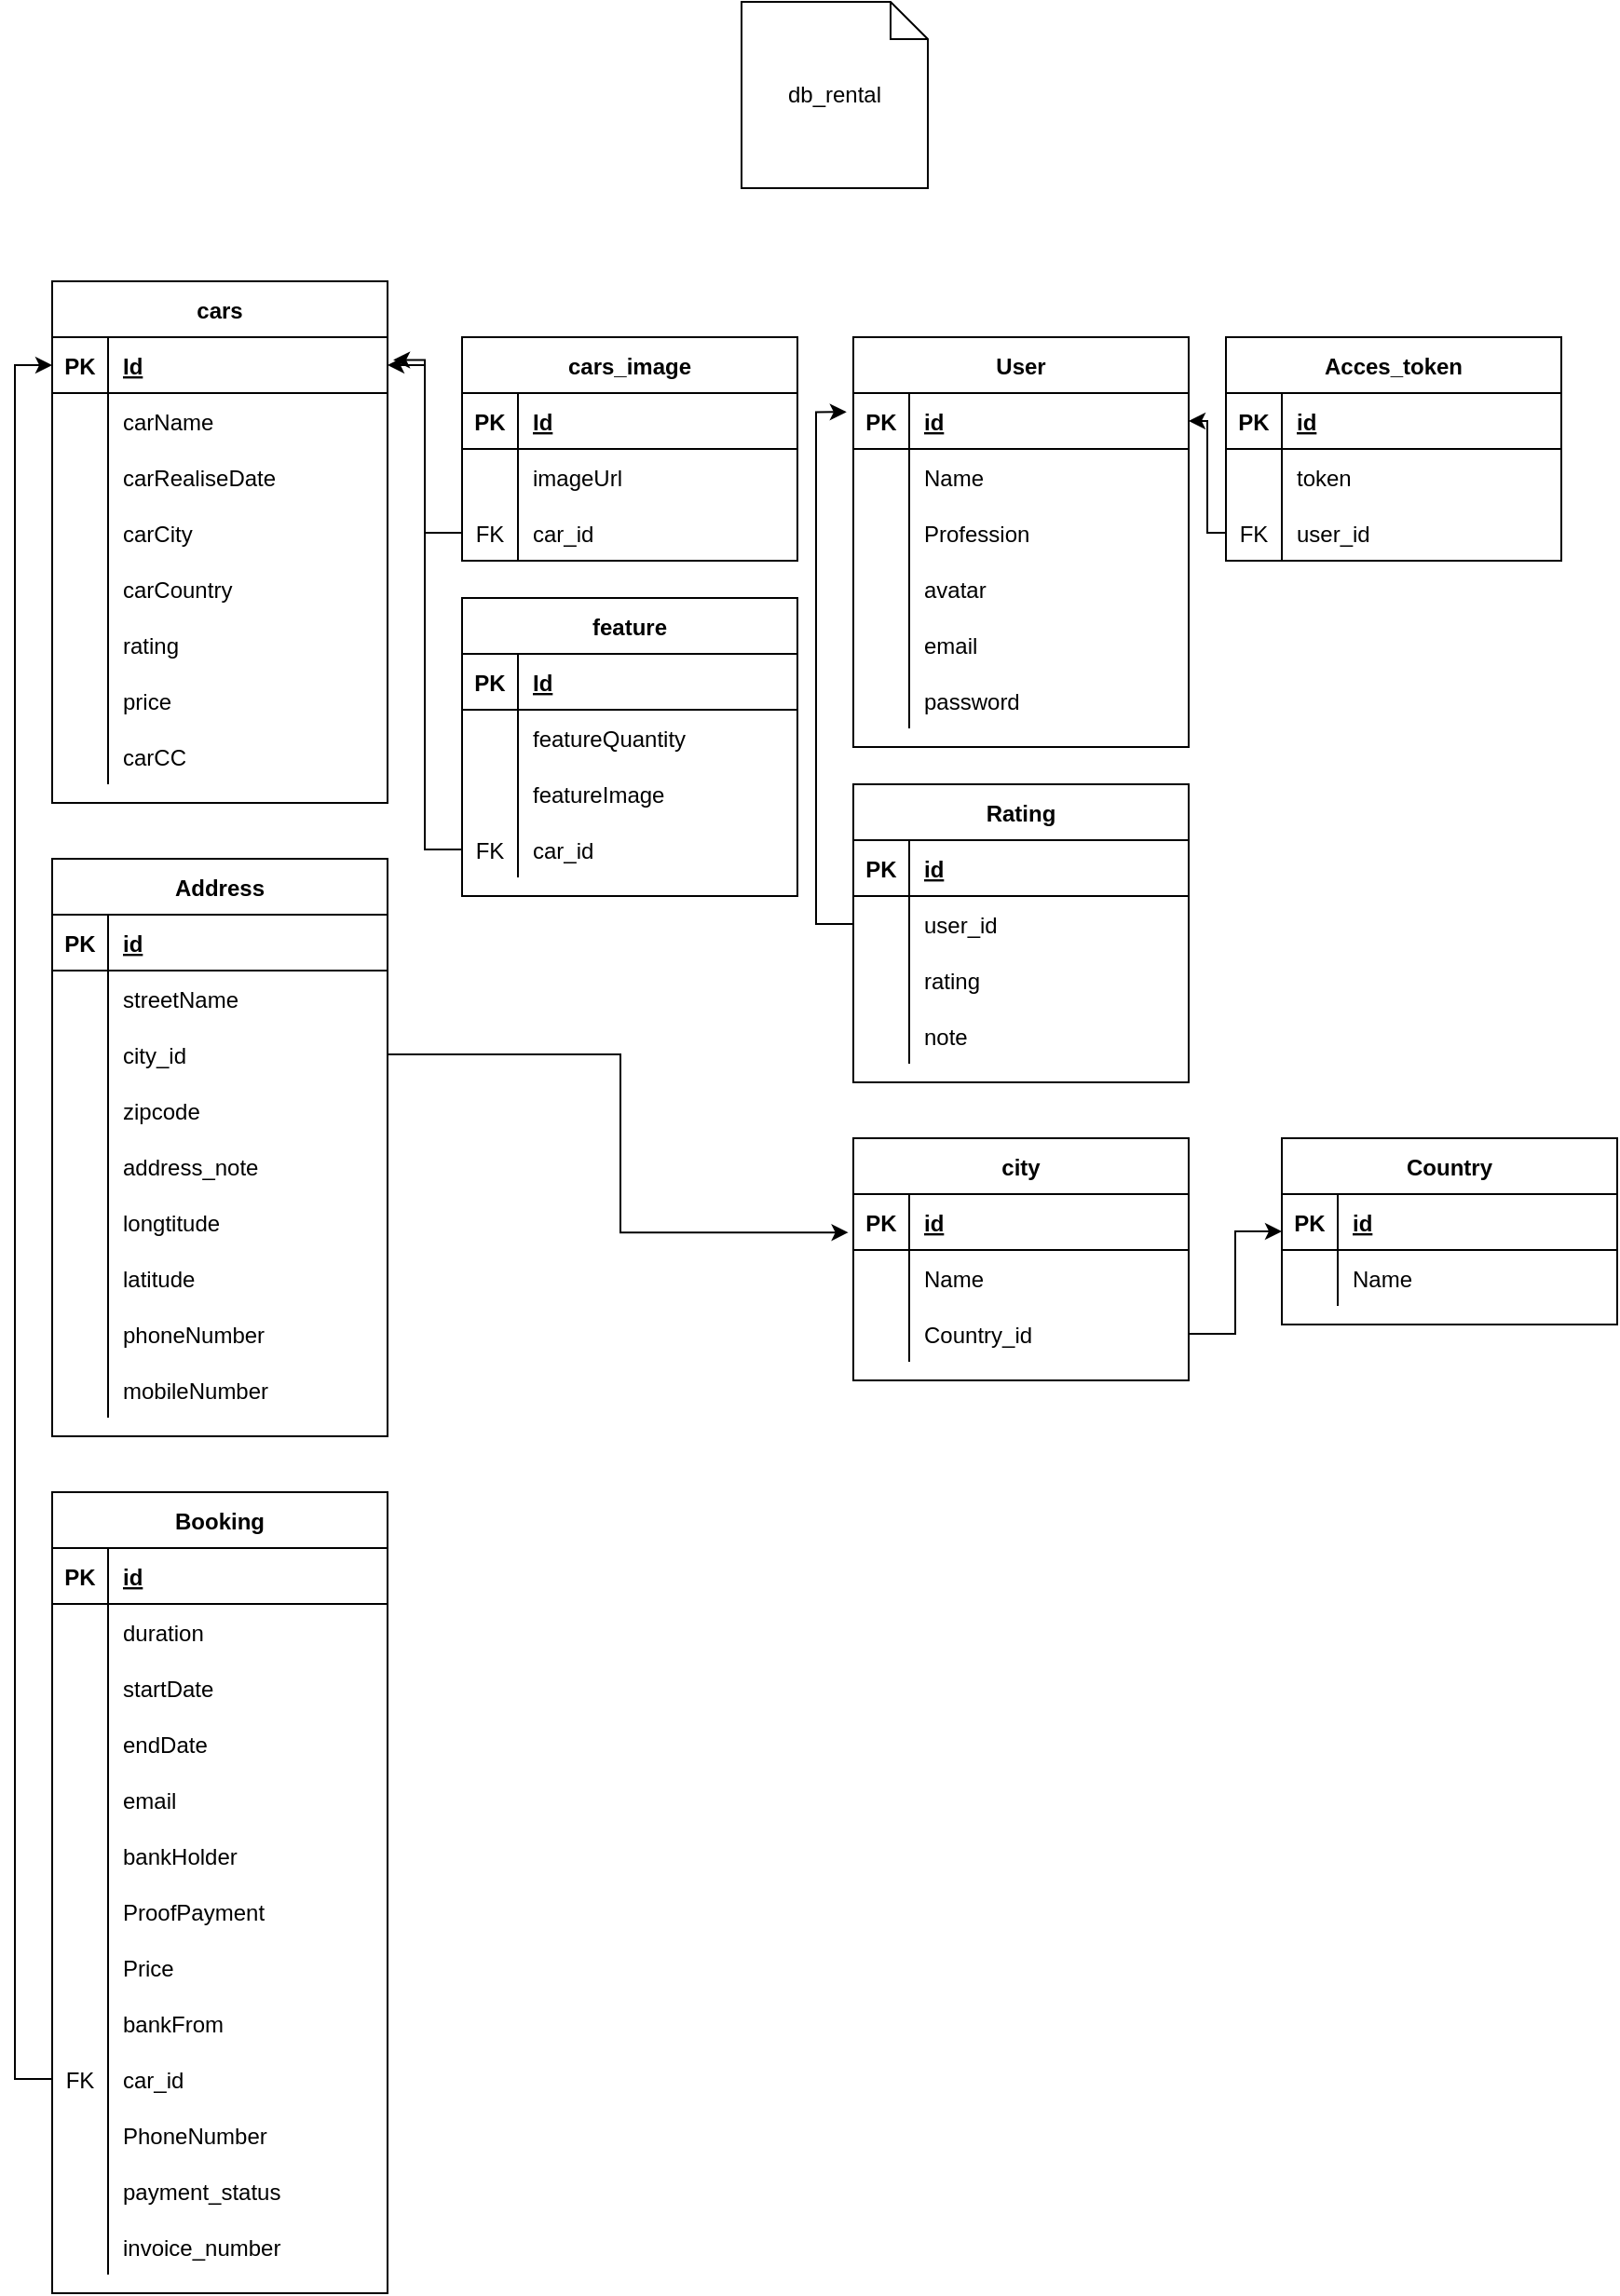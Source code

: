 <mxfile version="14.9.6" type="github">
  <diagram id="iayMU7FoWHLPvMJzWe92" name="Page-1">
    <mxGraphModel dx="1541" dy="801" grid="1" gridSize="10" guides="1" tooltips="1" connect="1" arrows="1" fold="1" page="1" pageScale="1" pageWidth="1169" pageHeight="1654" math="0" shadow="0">
      <root>
        <mxCell id="0" />
        <mxCell id="1" parent="0" />
        <mxCell id="2fKnvLtfaHm4nC90iLoj-5" value="cars" style="shape=table;startSize=30;container=1;collapsible=1;childLayout=tableLayout;fixedRows=1;rowLines=0;fontStyle=1;align=center;resizeLast=1;" vertex="1" parent="1">
          <mxGeometry x="120" y="150" width="180" height="280" as="geometry" />
        </mxCell>
        <mxCell id="2fKnvLtfaHm4nC90iLoj-6" value="" style="shape=partialRectangle;collapsible=0;dropTarget=0;pointerEvents=0;fillColor=none;top=0;left=0;bottom=1;right=0;points=[[0,0.5],[1,0.5]];portConstraint=eastwest;" vertex="1" parent="2fKnvLtfaHm4nC90iLoj-5">
          <mxGeometry y="30" width="180" height="30" as="geometry" />
        </mxCell>
        <mxCell id="2fKnvLtfaHm4nC90iLoj-7" value="PK" style="shape=partialRectangle;connectable=0;fillColor=none;top=0;left=0;bottom=0;right=0;fontStyle=1;overflow=hidden;" vertex="1" parent="2fKnvLtfaHm4nC90iLoj-6">
          <mxGeometry width="30" height="30" as="geometry" />
        </mxCell>
        <mxCell id="2fKnvLtfaHm4nC90iLoj-8" value="Id" style="shape=partialRectangle;connectable=0;fillColor=none;top=0;left=0;bottom=0;right=0;align=left;spacingLeft=6;fontStyle=5;overflow=hidden;" vertex="1" parent="2fKnvLtfaHm4nC90iLoj-6">
          <mxGeometry x="30" width="150" height="30" as="geometry" />
        </mxCell>
        <mxCell id="2fKnvLtfaHm4nC90iLoj-9" value="" style="shape=partialRectangle;collapsible=0;dropTarget=0;pointerEvents=0;fillColor=none;top=0;left=0;bottom=0;right=0;points=[[0,0.5],[1,0.5]];portConstraint=eastwest;" vertex="1" parent="2fKnvLtfaHm4nC90iLoj-5">
          <mxGeometry y="60" width="180" height="30" as="geometry" />
        </mxCell>
        <mxCell id="2fKnvLtfaHm4nC90iLoj-10" value="" style="shape=partialRectangle;connectable=0;fillColor=none;top=0;left=0;bottom=0;right=0;editable=1;overflow=hidden;" vertex="1" parent="2fKnvLtfaHm4nC90iLoj-9">
          <mxGeometry width="30" height="30" as="geometry" />
        </mxCell>
        <mxCell id="2fKnvLtfaHm4nC90iLoj-11" value="carName" style="shape=partialRectangle;connectable=0;fillColor=none;top=0;left=0;bottom=0;right=0;align=left;spacingLeft=6;overflow=hidden;" vertex="1" parent="2fKnvLtfaHm4nC90iLoj-9">
          <mxGeometry x="30" width="150" height="30" as="geometry" />
        </mxCell>
        <mxCell id="2fKnvLtfaHm4nC90iLoj-12" value="" style="shape=partialRectangle;collapsible=0;dropTarget=0;pointerEvents=0;fillColor=none;top=0;left=0;bottom=0;right=0;points=[[0,0.5],[1,0.5]];portConstraint=eastwest;" vertex="1" parent="2fKnvLtfaHm4nC90iLoj-5">
          <mxGeometry y="90" width="180" height="30" as="geometry" />
        </mxCell>
        <mxCell id="2fKnvLtfaHm4nC90iLoj-13" value="" style="shape=partialRectangle;connectable=0;fillColor=none;top=0;left=0;bottom=0;right=0;editable=1;overflow=hidden;" vertex="1" parent="2fKnvLtfaHm4nC90iLoj-12">
          <mxGeometry width="30" height="30" as="geometry" />
        </mxCell>
        <mxCell id="2fKnvLtfaHm4nC90iLoj-14" value="carRealiseDate" style="shape=partialRectangle;connectable=0;fillColor=none;top=0;left=0;bottom=0;right=0;align=left;spacingLeft=6;overflow=hidden;" vertex="1" parent="2fKnvLtfaHm4nC90iLoj-12">
          <mxGeometry x="30" width="150" height="30" as="geometry" />
        </mxCell>
        <mxCell id="2fKnvLtfaHm4nC90iLoj-15" value="" style="shape=partialRectangle;collapsible=0;dropTarget=0;pointerEvents=0;fillColor=none;top=0;left=0;bottom=0;right=0;points=[[0,0.5],[1,0.5]];portConstraint=eastwest;" vertex="1" parent="2fKnvLtfaHm4nC90iLoj-5">
          <mxGeometry y="120" width="180" height="30" as="geometry" />
        </mxCell>
        <mxCell id="2fKnvLtfaHm4nC90iLoj-16" value="" style="shape=partialRectangle;connectable=0;fillColor=none;top=0;left=0;bottom=0;right=0;editable=1;overflow=hidden;" vertex="1" parent="2fKnvLtfaHm4nC90iLoj-15">
          <mxGeometry width="30" height="30" as="geometry" />
        </mxCell>
        <mxCell id="2fKnvLtfaHm4nC90iLoj-17" value="carCity" style="shape=partialRectangle;connectable=0;fillColor=none;top=0;left=0;bottom=0;right=0;align=left;spacingLeft=6;overflow=hidden;" vertex="1" parent="2fKnvLtfaHm4nC90iLoj-15">
          <mxGeometry x="30" width="150" height="30" as="geometry" />
        </mxCell>
        <mxCell id="2fKnvLtfaHm4nC90iLoj-23" value="" style="shape=partialRectangle;collapsible=0;dropTarget=0;pointerEvents=0;fillColor=none;top=0;left=0;bottom=0;right=0;points=[[0,0.5],[1,0.5]];portConstraint=eastwest;" vertex="1" parent="2fKnvLtfaHm4nC90iLoj-5">
          <mxGeometry y="150" width="180" height="30" as="geometry" />
        </mxCell>
        <mxCell id="2fKnvLtfaHm4nC90iLoj-24" value="" style="shape=partialRectangle;connectable=0;fillColor=none;top=0;left=0;bottom=0;right=0;editable=1;overflow=hidden;" vertex="1" parent="2fKnvLtfaHm4nC90iLoj-23">
          <mxGeometry width="30" height="30" as="geometry" />
        </mxCell>
        <mxCell id="2fKnvLtfaHm4nC90iLoj-25" value="carCountry" style="shape=partialRectangle;connectable=0;fillColor=none;top=0;left=0;bottom=0;right=0;align=left;spacingLeft=6;overflow=hidden;" vertex="1" parent="2fKnvLtfaHm4nC90iLoj-23">
          <mxGeometry x="30" width="150" height="30" as="geometry" />
        </mxCell>
        <mxCell id="2fKnvLtfaHm4nC90iLoj-26" value="" style="shape=partialRectangle;collapsible=0;dropTarget=0;pointerEvents=0;fillColor=none;top=0;left=0;bottom=0;right=0;points=[[0,0.5],[1,0.5]];portConstraint=eastwest;" vertex="1" parent="2fKnvLtfaHm4nC90iLoj-5">
          <mxGeometry y="180" width="180" height="30" as="geometry" />
        </mxCell>
        <mxCell id="2fKnvLtfaHm4nC90iLoj-27" value="" style="shape=partialRectangle;connectable=0;fillColor=none;top=0;left=0;bottom=0;right=0;editable=1;overflow=hidden;" vertex="1" parent="2fKnvLtfaHm4nC90iLoj-26">
          <mxGeometry width="30" height="30" as="geometry" />
        </mxCell>
        <mxCell id="2fKnvLtfaHm4nC90iLoj-28" value="rating" style="shape=partialRectangle;connectable=0;fillColor=none;top=0;left=0;bottom=0;right=0;align=left;spacingLeft=6;overflow=hidden;" vertex="1" parent="2fKnvLtfaHm4nC90iLoj-26">
          <mxGeometry x="30" width="150" height="30" as="geometry" />
        </mxCell>
        <mxCell id="2fKnvLtfaHm4nC90iLoj-29" value="" style="shape=partialRectangle;collapsible=0;dropTarget=0;pointerEvents=0;fillColor=none;top=0;left=0;bottom=0;right=0;points=[[0,0.5],[1,0.5]];portConstraint=eastwest;" vertex="1" parent="2fKnvLtfaHm4nC90iLoj-5">
          <mxGeometry y="210" width="180" height="30" as="geometry" />
        </mxCell>
        <mxCell id="2fKnvLtfaHm4nC90iLoj-30" value="" style="shape=partialRectangle;connectable=0;fillColor=none;top=0;left=0;bottom=0;right=0;editable=1;overflow=hidden;" vertex="1" parent="2fKnvLtfaHm4nC90iLoj-29">
          <mxGeometry width="30" height="30" as="geometry" />
        </mxCell>
        <mxCell id="2fKnvLtfaHm4nC90iLoj-31" value="price" style="shape=partialRectangle;connectable=0;fillColor=none;top=0;left=0;bottom=0;right=0;align=left;spacingLeft=6;overflow=hidden;" vertex="1" parent="2fKnvLtfaHm4nC90iLoj-29">
          <mxGeometry x="30" width="150" height="30" as="geometry" />
        </mxCell>
        <mxCell id="2fKnvLtfaHm4nC90iLoj-290" value="" style="shape=partialRectangle;collapsible=0;dropTarget=0;pointerEvents=0;fillColor=none;top=0;left=0;bottom=0;right=0;points=[[0,0.5],[1,0.5]];portConstraint=eastwest;" vertex="1" parent="2fKnvLtfaHm4nC90iLoj-5">
          <mxGeometry y="240" width="180" height="30" as="geometry" />
        </mxCell>
        <mxCell id="2fKnvLtfaHm4nC90iLoj-291" value="" style="shape=partialRectangle;connectable=0;fillColor=none;top=0;left=0;bottom=0;right=0;editable=1;overflow=hidden;" vertex="1" parent="2fKnvLtfaHm4nC90iLoj-290">
          <mxGeometry width="30" height="30" as="geometry" />
        </mxCell>
        <mxCell id="2fKnvLtfaHm4nC90iLoj-292" value="carCC" style="shape=partialRectangle;connectable=0;fillColor=none;top=0;left=0;bottom=0;right=0;align=left;spacingLeft=6;overflow=hidden;" vertex="1" parent="2fKnvLtfaHm4nC90iLoj-290">
          <mxGeometry x="30" width="150" height="30" as="geometry" />
        </mxCell>
        <mxCell id="2fKnvLtfaHm4nC90iLoj-19" value="db_rental" style="shape=note;size=20;whiteSpace=wrap;html=1;" vertex="1" parent="1">
          <mxGeometry x="490" width="100" height="100" as="geometry" />
        </mxCell>
        <mxCell id="2fKnvLtfaHm4nC90iLoj-54" value="feature" style="shape=table;startSize=30;container=1;collapsible=1;childLayout=tableLayout;fixedRows=1;rowLines=0;fontStyle=1;align=center;resizeLast=1;" vertex="1" parent="1">
          <mxGeometry x="340" y="320" width="180" height="160" as="geometry" />
        </mxCell>
        <mxCell id="2fKnvLtfaHm4nC90iLoj-55" value="" style="shape=partialRectangle;collapsible=0;dropTarget=0;pointerEvents=0;fillColor=none;top=0;left=0;bottom=1;right=0;points=[[0,0.5],[1,0.5]];portConstraint=eastwest;" vertex="1" parent="2fKnvLtfaHm4nC90iLoj-54">
          <mxGeometry y="30" width="180" height="30" as="geometry" />
        </mxCell>
        <mxCell id="2fKnvLtfaHm4nC90iLoj-56" value="PK" style="shape=partialRectangle;connectable=0;fillColor=none;top=0;left=0;bottom=0;right=0;fontStyle=1;overflow=hidden;" vertex="1" parent="2fKnvLtfaHm4nC90iLoj-55">
          <mxGeometry width="30" height="30" as="geometry" />
        </mxCell>
        <mxCell id="2fKnvLtfaHm4nC90iLoj-57" value="Id" style="shape=partialRectangle;connectable=0;fillColor=none;top=0;left=0;bottom=0;right=0;align=left;spacingLeft=6;fontStyle=5;overflow=hidden;" vertex="1" parent="2fKnvLtfaHm4nC90iLoj-55">
          <mxGeometry x="30" width="150" height="30" as="geometry" />
        </mxCell>
        <mxCell id="2fKnvLtfaHm4nC90iLoj-58" value="" style="shape=partialRectangle;collapsible=0;dropTarget=0;pointerEvents=0;fillColor=none;top=0;left=0;bottom=0;right=0;points=[[0,0.5],[1,0.5]];portConstraint=eastwest;" vertex="1" parent="2fKnvLtfaHm4nC90iLoj-54">
          <mxGeometry y="60" width="180" height="30" as="geometry" />
        </mxCell>
        <mxCell id="2fKnvLtfaHm4nC90iLoj-59" value="" style="shape=partialRectangle;connectable=0;fillColor=none;top=0;left=0;bottom=0;right=0;editable=1;overflow=hidden;" vertex="1" parent="2fKnvLtfaHm4nC90iLoj-58">
          <mxGeometry width="30" height="30" as="geometry" />
        </mxCell>
        <mxCell id="2fKnvLtfaHm4nC90iLoj-60" value="featureQuantity" style="shape=partialRectangle;connectable=0;fillColor=none;top=0;left=0;bottom=0;right=0;align=left;spacingLeft=6;overflow=hidden;" vertex="1" parent="2fKnvLtfaHm4nC90iLoj-58">
          <mxGeometry x="30" width="150" height="30" as="geometry" />
        </mxCell>
        <mxCell id="2fKnvLtfaHm4nC90iLoj-61" value="" style="shape=partialRectangle;collapsible=0;dropTarget=0;pointerEvents=0;fillColor=none;top=0;left=0;bottom=0;right=0;points=[[0,0.5],[1,0.5]];portConstraint=eastwest;" vertex="1" parent="2fKnvLtfaHm4nC90iLoj-54">
          <mxGeometry y="90" width="180" height="30" as="geometry" />
        </mxCell>
        <mxCell id="2fKnvLtfaHm4nC90iLoj-62" value="" style="shape=partialRectangle;connectable=0;fillColor=none;top=0;left=0;bottom=0;right=0;editable=1;overflow=hidden;" vertex="1" parent="2fKnvLtfaHm4nC90iLoj-61">
          <mxGeometry width="30" height="30" as="geometry" />
        </mxCell>
        <mxCell id="2fKnvLtfaHm4nC90iLoj-63" value="featureImage" style="shape=partialRectangle;connectable=0;fillColor=none;top=0;left=0;bottom=0;right=0;align=left;spacingLeft=6;overflow=hidden;" vertex="1" parent="2fKnvLtfaHm4nC90iLoj-61">
          <mxGeometry x="30" width="150" height="30" as="geometry" />
        </mxCell>
        <mxCell id="2fKnvLtfaHm4nC90iLoj-64" value="" style="shape=partialRectangle;collapsible=0;dropTarget=0;pointerEvents=0;fillColor=none;top=0;left=0;bottom=0;right=0;points=[[0,0.5],[1,0.5]];portConstraint=eastwest;" vertex="1" parent="2fKnvLtfaHm4nC90iLoj-54">
          <mxGeometry y="120" width="180" height="30" as="geometry" />
        </mxCell>
        <mxCell id="2fKnvLtfaHm4nC90iLoj-65" value="FK" style="shape=partialRectangle;connectable=0;fillColor=none;top=0;left=0;bottom=0;right=0;editable=1;overflow=hidden;" vertex="1" parent="2fKnvLtfaHm4nC90iLoj-64">
          <mxGeometry width="30" height="30" as="geometry" />
        </mxCell>
        <mxCell id="2fKnvLtfaHm4nC90iLoj-66" value="car_id" style="shape=partialRectangle;connectable=0;fillColor=none;top=0;left=0;bottom=0;right=0;align=left;spacingLeft=6;overflow=hidden;" vertex="1" parent="2fKnvLtfaHm4nC90iLoj-64">
          <mxGeometry x="30" width="150" height="30" as="geometry" />
        </mxCell>
        <mxCell id="2fKnvLtfaHm4nC90iLoj-112" value="cars_image" style="shape=table;startSize=30;container=1;collapsible=1;childLayout=tableLayout;fixedRows=1;rowLines=0;fontStyle=1;align=center;resizeLast=1;" vertex="1" parent="1">
          <mxGeometry x="340" y="180" width="180" height="120" as="geometry" />
        </mxCell>
        <mxCell id="2fKnvLtfaHm4nC90iLoj-113" value="" style="shape=partialRectangle;collapsible=0;dropTarget=0;pointerEvents=0;fillColor=none;top=0;left=0;bottom=1;right=0;points=[[0,0.5],[1,0.5]];portConstraint=eastwest;" vertex="1" parent="2fKnvLtfaHm4nC90iLoj-112">
          <mxGeometry y="30" width="180" height="30" as="geometry" />
        </mxCell>
        <mxCell id="2fKnvLtfaHm4nC90iLoj-114" value="PK" style="shape=partialRectangle;connectable=0;fillColor=none;top=0;left=0;bottom=0;right=0;fontStyle=1;overflow=hidden;" vertex="1" parent="2fKnvLtfaHm4nC90iLoj-113">
          <mxGeometry width="30" height="30" as="geometry" />
        </mxCell>
        <mxCell id="2fKnvLtfaHm4nC90iLoj-115" value="Id" style="shape=partialRectangle;connectable=0;fillColor=none;top=0;left=0;bottom=0;right=0;align=left;spacingLeft=6;fontStyle=5;overflow=hidden;" vertex="1" parent="2fKnvLtfaHm4nC90iLoj-113">
          <mxGeometry x="30" width="150" height="30" as="geometry" />
        </mxCell>
        <mxCell id="2fKnvLtfaHm4nC90iLoj-116" value="" style="shape=partialRectangle;collapsible=0;dropTarget=0;pointerEvents=0;fillColor=none;top=0;left=0;bottom=0;right=0;points=[[0,0.5],[1,0.5]];portConstraint=eastwest;" vertex="1" parent="2fKnvLtfaHm4nC90iLoj-112">
          <mxGeometry y="60" width="180" height="30" as="geometry" />
        </mxCell>
        <mxCell id="2fKnvLtfaHm4nC90iLoj-117" value="" style="shape=partialRectangle;connectable=0;fillColor=none;top=0;left=0;bottom=0;right=0;editable=1;overflow=hidden;" vertex="1" parent="2fKnvLtfaHm4nC90iLoj-116">
          <mxGeometry width="30" height="30" as="geometry" />
        </mxCell>
        <mxCell id="2fKnvLtfaHm4nC90iLoj-118" value="imageUrl" style="shape=partialRectangle;connectable=0;fillColor=none;top=0;left=0;bottom=0;right=0;align=left;spacingLeft=6;overflow=hidden;" vertex="1" parent="2fKnvLtfaHm4nC90iLoj-116">
          <mxGeometry x="30" width="150" height="30" as="geometry" />
        </mxCell>
        <mxCell id="2fKnvLtfaHm4nC90iLoj-119" value="" style="shape=partialRectangle;collapsible=0;dropTarget=0;pointerEvents=0;fillColor=none;top=0;left=0;bottom=0;right=0;points=[[0,0.5],[1,0.5]];portConstraint=eastwest;" vertex="1" parent="2fKnvLtfaHm4nC90iLoj-112">
          <mxGeometry y="90" width="180" height="30" as="geometry" />
        </mxCell>
        <mxCell id="2fKnvLtfaHm4nC90iLoj-120" value="FK" style="shape=partialRectangle;connectable=0;fillColor=none;top=0;left=0;bottom=0;right=0;editable=1;overflow=hidden;" vertex="1" parent="2fKnvLtfaHm4nC90iLoj-119">
          <mxGeometry width="30" height="30" as="geometry" />
        </mxCell>
        <mxCell id="2fKnvLtfaHm4nC90iLoj-121" value="car_id" style="shape=partialRectangle;connectable=0;fillColor=none;top=0;left=0;bottom=0;right=0;align=left;spacingLeft=6;overflow=hidden;" vertex="1" parent="2fKnvLtfaHm4nC90iLoj-119">
          <mxGeometry x="30" width="150" height="30" as="geometry" />
        </mxCell>
        <mxCell id="2fKnvLtfaHm4nC90iLoj-126" value="" style="edgeStyle=orthogonalEdgeStyle;rounded=0;orthogonalLoop=1;jettySize=auto;html=1;entryX=1.017;entryY=0.407;entryDx=0;entryDy=0;entryPerimeter=0;" edge="1" parent="1" source="2fKnvLtfaHm4nC90iLoj-119" target="2fKnvLtfaHm4nC90iLoj-6">
          <mxGeometry relative="1" as="geometry" />
        </mxCell>
        <mxCell id="2fKnvLtfaHm4nC90iLoj-131" value="" style="edgeStyle=orthogonalEdgeStyle;rounded=0;orthogonalLoop=1;jettySize=auto;html=1;" edge="1" parent="1" source="2fKnvLtfaHm4nC90iLoj-64" target="2fKnvLtfaHm4nC90iLoj-6">
          <mxGeometry relative="1" as="geometry">
            <mxPoint x="310" y="220" as="targetPoint" />
          </mxGeometry>
        </mxCell>
        <mxCell id="2fKnvLtfaHm4nC90iLoj-132" value="User" style="shape=table;startSize=30;container=1;collapsible=1;childLayout=tableLayout;fixedRows=1;rowLines=0;fontStyle=1;align=center;resizeLast=1;" vertex="1" parent="1">
          <mxGeometry x="550" y="180" width="180" height="220" as="geometry" />
        </mxCell>
        <mxCell id="2fKnvLtfaHm4nC90iLoj-133" value="" style="shape=partialRectangle;collapsible=0;dropTarget=0;pointerEvents=0;fillColor=none;top=0;left=0;bottom=1;right=0;points=[[0,0.5],[1,0.5]];portConstraint=eastwest;" vertex="1" parent="2fKnvLtfaHm4nC90iLoj-132">
          <mxGeometry y="30" width="180" height="30" as="geometry" />
        </mxCell>
        <mxCell id="2fKnvLtfaHm4nC90iLoj-134" value="PK" style="shape=partialRectangle;connectable=0;fillColor=none;top=0;left=0;bottom=0;right=0;fontStyle=1;overflow=hidden;" vertex="1" parent="2fKnvLtfaHm4nC90iLoj-133">
          <mxGeometry width="30" height="30" as="geometry" />
        </mxCell>
        <mxCell id="2fKnvLtfaHm4nC90iLoj-135" value="id" style="shape=partialRectangle;connectable=0;fillColor=none;top=0;left=0;bottom=0;right=0;align=left;spacingLeft=6;fontStyle=5;overflow=hidden;" vertex="1" parent="2fKnvLtfaHm4nC90iLoj-133">
          <mxGeometry x="30" width="150" height="30" as="geometry" />
        </mxCell>
        <mxCell id="2fKnvLtfaHm4nC90iLoj-136" value="" style="shape=partialRectangle;collapsible=0;dropTarget=0;pointerEvents=0;fillColor=none;top=0;left=0;bottom=0;right=0;points=[[0,0.5],[1,0.5]];portConstraint=eastwest;" vertex="1" parent="2fKnvLtfaHm4nC90iLoj-132">
          <mxGeometry y="60" width="180" height="30" as="geometry" />
        </mxCell>
        <mxCell id="2fKnvLtfaHm4nC90iLoj-137" value="" style="shape=partialRectangle;connectable=0;fillColor=none;top=0;left=0;bottom=0;right=0;editable=1;overflow=hidden;" vertex="1" parent="2fKnvLtfaHm4nC90iLoj-136">
          <mxGeometry width="30" height="30" as="geometry" />
        </mxCell>
        <mxCell id="2fKnvLtfaHm4nC90iLoj-138" value="Name" style="shape=partialRectangle;connectable=0;fillColor=none;top=0;left=0;bottom=0;right=0;align=left;spacingLeft=6;overflow=hidden;" vertex="1" parent="2fKnvLtfaHm4nC90iLoj-136">
          <mxGeometry x="30" width="150" height="30" as="geometry" />
        </mxCell>
        <mxCell id="2fKnvLtfaHm4nC90iLoj-139" value="" style="shape=partialRectangle;collapsible=0;dropTarget=0;pointerEvents=0;fillColor=none;top=0;left=0;bottom=0;right=0;points=[[0,0.5],[1,0.5]];portConstraint=eastwest;" vertex="1" parent="2fKnvLtfaHm4nC90iLoj-132">
          <mxGeometry y="90" width="180" height="30" as="geometry" />
        </mxCell>
        <mxCell id="2fKnvLtfaHm4nC90iLoj-140" value="" style="shape=partialRectangle;connectable=0;fillColor=none;top=0;left=0;bottom=0;right=0;editable=1;overflow=hidden;" vertex="1" parent="2fKnvLtfaHm4nC90iLoj-139">
          <mxGeometry width="30" height="30" as="geometry" />
        </mxCell>
        <mxCell id="2fKnvLtfaHm4nC90iLoj-141" value="Profession" style="shape=partialRectangle;connectable=0;fillColor=none;top=0;left=0;bottom=0;right=0;align=left;spacingLeft=6;overflow=hidden;" vertex="1" parent="2fKnvLtfaHm4nC90iLoj-139">
          <mxGeometry x="30" width="150" height="30" as="geometry" />
        </mxCell>
        <mxCell id="2fKnvLtfaHm4nC90iLoj-142" value="" style="shape=partialRectangle;collapsible=0;dropTarget=0;pointerEvents=0;fillColor=none;top=0;left=0;bottom=0;right=0;points=[[0,0.5],[1,0.5]];portConstraint=eastwest;" vertex="1" parent="2fKnvLtfaHm4nC90iLoj-132">
          <mxGeometry y="120" width="180" height="30" as="geometry" />
        </mxCell>
        <mxCell id="2fKnvLtfaHm4nC90iLoj-143" value="" style="shape=partialRectangle;connectable=0;fillColor=none;top=0;left=0;bottom=0;right=0;editable=1;overflow=hidden;" vertex="1" parent="2fKnvLtfaHm4nC90iLoj-142">
          <mxGeometry width="30" height="30" as="geometry" />
        </mxCell>
        <mxCell id="2fKnvLtfaHm4nC90iLoj-144" value="avatar" style="shape=partialRectangle;connectable=0;fillColor=none;top=0;left=0;bottom=0;right=0;align=left;spacingLeft=6;overflow=hidden;" vertex="1" parent="2fKnvLtfaHm4nC90iLoj-142">
          <mxGeometry x="30" width="150" height="30" as="geometry" />
        </mxCell>
        <mxCell id="2fKnvLtfaHm4nC90iLoj-145" value="" style="shape=partialRectangle;collapsible=0;dropTarget=0;pointerEvents=0;fillColor=none;top=0;left=0;bottom=0;right=0;points=[[0,0.5],[1,0.5]];portConstraint=eastwest;" vertex="1" parent="2fKnvLtfaHm4nC90iLoj-132">
          <mxGeometry y="150" width="180" height="30" as="geometry" />
        </mxCell>
        <mxCell id="2fKnvLtfaHm4nC90iLoj-146" value="" style="shape=partialRectangle;connectable=0;fillColor=none;top=0;left=0;bottom=0;right=0;editable=1;overflow=hidden;" vertex="1" parent="2fKnvLtfaHm4nC90iLoj-145">
          <mxGeometry width="30" height="30" as="geometry" />
        </mxCell>
        <mxCell id="2fKnvLtfaHm4nC90iLoj-147" value="email" style="shape=partialRectangle;connectable=0;fillColor=none;top=0;left=0;bottom=0;right=0;align=left;spacingLeft=6;overflow=hidden;" vertex="1" parent="2fKnvLtfaHm4nC90iLoj-145">
          <mxGeometry x="30" width="150" height="30" as="geometry" />
        </mxCell>
        <mxCell id="2fKnvLtfaHm4nC90iLoj-148" value="" style="shape=partialRectangle;collapsible=0;dropTarget=0;pointerEvents=0;fillColor=none;top=0;left=0;bottom=0;right=0;points=[[0,0.5],[1,0.5]];portConstraint=eastwest;" vertex="1" parent="2fKnvLtfaHm4nC90iLoj-132">
          <mxGeometry y="180" width="180" height="30" as="geometry" />
        </mxCell>
        <mxCell id="2fKnvLtfaHm4nC90iLoj-149" value="" style="shape=partialRectangle;connectable=0;fillColor=none;top=0;left=0;bottom=0;right=0;editable=1;overflow=hidden;" vertex="1" parent="2fKnvLtfaHm4nC90iLoj-148">
          <mxGeometry width="30" height="30" as="geometry" />
        </mxCell>
        <mxCell id="2fKnvLtfaHm4nC90iLoj-150" value="password" style="shape=partialRectangle;connectable=0;fillColor=none;top=0;left=0;bottom=0;right=0;align=left;spacingLeft=6;overflow=hidden;" vertex="1" parent="2fKnvLtfaHm4nC90iLoj-148">
          <mxGeometry x="30" width="150" height="30" as="geometry" />
        </mxCell>
        <mxCell id="2fKnvLtfaHm4nC90iLoj-151" value="Acces_token" style="shape=table;startSize=30;container=1;collapsible=1;childLayout=tableLayout;fixedRows=1;rowLines=0;fontStyle=1;align=center;resizeLast=1;" vertex="1" parent="1">
          <mxGeometry x="750" y="180" width="180" height="120" as="geometry" />
        </mxCell>
        <mxCell id="2fKnvLtfaHm4nC90iLoj-152" value="" style="shape=partialRectangle;collapsible=0;dropTarget=0;pointerEvents=0;fillColor=none;top=0;left=0;bottom=1;right=0;points=[[0,0.5],[1,0.5]];portConstraint=eastwest;" vertex="1" parent="2fKnvLtfaHm4nC90iLoj-151">
          <mxGeometry y="30" width="180" height="30" as="geometry" />
        </mxCell>
        <mxCell id="2fKnvLtfaHm4nC90iLoj-153" value="PK" style="shape=partialRectangle;connectable=0;fillColor=none;top=0;left=0;bottom=0;right=0;fontStyle=1;overflow=hidden;" vertex="1" parent="2fKnvLtfaHm4nC90iLoj-152">
          <mxGeometry width="30" height="30" as="geometry" />
        </mxCell>
        <mxCell id="2fKnvLtfaHm4nC90iLoj-154" value="id" style="shape=partialRectangle;connectable=0;fillColor=none;top=0;left=0;bottom=0;right=0;align=left;spacingLeft=6;fontStyle=5;overflow=hidden;" vertex="1" parent="2fKnvLtfaHm4nC90iLoj-152">
          <mxGeometry x="30" width="150" height="30" as="geometry" />
        </mxCell>
        <mxCell id="2fKnvLtfaHm4nC90iLoj-155" value="" style="shape=partialRectangle;collapsible=0;dropTarget=0;pointerEvents=0;fillColor=none;top=0;left=0;bottom=0;right=0;points=[[0,0.5],[1,0.5]];portConstraint=eastwest;" vertex="1" parent="2fKnvLtfaHm4nC90iLoj-151">
          <mxGeometry y="60" width="180" height="30" as="geometry" />
        </mxCell>
        <mxCell id="2fKnvLtfaHm4nC90iLoj-156" value="" style="shape=partialRectangle;connectable=0;fillColor=none;top=0;left=0;bottom=0;right=0;editable=1;overflow=hidden;" vertex="1" parent="2fKnvLtfaHm4nC90iLoj-155">
          <mxGeometry width="30" height="30" as="geometry" />
        </mxCell>
        <mxCell id="2fKnvLtfaHm4nC90iLoj-157" value="token" style="shape=partialRectangle;connectable=0;fillColor=none;top=0;left=0;bottom=0;right=0;align=left;spacingLeft=6;overflow=hidden;" vertex="1" parent="2fKnvLtfaHm4nC90iLoj-155">
          <mxGeometry x="30" width="150" height="30" as="geometry" />
        </mxCell>
        <mxCell id="2fKnvLtfaHm4nC90iLoj-158" value="" style="shape=partialRectangle;collapsible=0;dropTarget=0;pointerEvents=0;fillColor=none;top=0;left=0;bottom=0;right=0;points=[[0,0.5],[1,0.5]];portConstraint=eastwest;" vertex="1" parent="2fKnvLtfaHm4nC90iLoj-151">
          <mxGeometry y="90" width="180" height="30" as="geometry" />
        </mxCell>
        <mxCell id="2fKnvLtfaHm4nC90iLoj-159" value="FK" style="shape=partialRectangle;connectable=0;fillColor=none;top=0;left=0;bottom=0;right=0;editable=1;overflow=hidden;" vertex="1" parent="2fKnvLtfaHm4nC90iLoj-158">
          <mxGeometry width="30" height="30" as="geometry" />
        </mxCell>
        <mxCell id="2fKnvLtfaHm4nC90iLoj-160" value="user_id" style="shape=partialRectangle;connectable=0;fillColor=none;top=0;left=0;bottom=0;right=0;align=left;spacingLeft=6;overflow=hidden;" vertex="1" parent="2fKnvLtfaHm4nC90iLoj-158">
          <mxGeometry x="30" width="150" height="30" as="geometry" />
        </mxCell>
        <mxCell id="2fKnvLtfaHm4nC90iLoj-164" style="edgeStyle=orthogonalEdgeStyle;rounded=0;orthogonalLoop=1;jettySize=auto;html=1;entryX=1;entryY=0.5;entryDx=0;entryDy=0;" edge="1" parent="1" source="2fKnvLtfaHm4nC90iLoj-158" target="2fKnvLtfaHm4nC90iLoj-133">
          <mxGeometry relative="1" as="geometry">
            <Array as="points">
              <mxPoint x="740" y="285" />
              <mxPoint x="740" y="225" />
            </Array>
          </mxGeometry>
        </mxCell>
        <mxCell id="2fKnvLtfaHm4nC90iLoj-165" value="Rating" style="shape=table;startSize=30;container=1;collapsible=1;childLayout=tableLayout;fixedRows=1;rowLines=0;fontStyle=1;align=center;resizeLast=1;" vertex="1" parent="1">
          <mxGeometry x="550" y="420" width="180" height="160" as="geometry" />
        </mxCell>
        <mxCell id="2fKnvLtfaHm4nC90iLoj-166" value="" style="shape=partialRectangle;collapsible=0;dropTarget=0;pointerEvents=0;fillColor=none;top=0;left=0;bottom=1;right=0;points=[[0,0.5],[1,0.5]];portConstraint=eastwest;" vertex="1" parent="2fKnvLtfaHm4nC90iLoj-165">
          <mxGeometry y="30" width="180" height="30" as="geometry" />
        </mxCell>
        <mxCell id="2fKnvLtfaHm4nC90iLoj-167" value="PK" style="shape=partialRectangle;connectable=0;fillColor=none;top=0;left=0;bottom=0;right=0;fontStyle=1;overflow=hidden;" vertex="1" parent="2fKnvLtfaHm4nC90iLoj-166">
          <mxGeometry width="30" height="30" as="geometry" />
        </mxCell>
        <mxCell id="2fKnvLtfaHm4nC90iLoj-168" value="id" style="shape=partialRectangle;connectable=0;fillColor=none;top=0;left=0;bottom=0;right=0;align=left;spacingLeft=6;fontStyle=5;overflow=hidden;" vertex="1" parent="2fKnvLtfaHm4nC90iLoj-166">
          <mxGeometry x="30" width="150" height="30" as="geometry" />
        </mxCell>
        <mxCell id="2fKnvLtfaHm4nC90iLoj-169" value="" style="shape=partialRectangle;collapsible=0;dropTarget=0;pointerEvents=0;fillColor=none;top=0;left=0;bottom=0;right=0;points=[[0,0.5],[1,0.5]];portConstraint=eastwest;" vertex="1" parent="2fKnvLtfaHm4nC90iLoj-165">
          <mxGeometry y="60" width="180" height="30" as="geometry" />
        </mxCell>
        <mxCell id="2fKnvLtfaHm4nC90iLoj-170" value="" style="shape=partialRectangle;connectable=0;fillColor=none;top=0;left=0;bottom=0;right=0;editable=1;overflow=hidden;" vertex="1" parent="2fKnvLtfaHm4nC90iLoj-169">
          <mxGeometry width="30" height="30" as="geometry" />
        </mxCell>
        <mxCell id="2fKnvLtfaHm4nC90iLoj-171" value="user_id" style="shape=partialRectangle;connectable=0;fillColor=none;top=0;left=0;bottom=0;right=0;align=left;spacingLeft=6;overflow=hidden;" vertex="1" parent="2fKnvLtfaHm4nC90iLoj-169">
          <mxGeometry x="30" width="150" height="30" as="geometry" />
        </mxCell>
        <mxCell id="2fKnvLtfaHm4nC90iLoj-172" value="" style="shape=partialRectangle;collapsible=0;dropTarget=0;pointerEvents=0;fillColor=none;top=0;left=0;bottom=0;right=0;points=[[0,0.5],[1,0.5]];portConstraint=eastwest;" vertex="1" parent="2fKnvLtfaHm4nC90iLoj-165">
          <mxGeometry y="90" width="180" height="30" as="geometry" />
        </mxCell>
        <mxCell id="2fKnvLtfaHm4nC90iLoj-173" value="" style="shape=partialRectangle;connectable=0;fillColor=none;top=0;left=0;bottom=0;right=0;editable=1;overflow=hidden;" vertex="1" parent="2fKnvLtfaHm4nC90iLoj-172">
          <mxGeometry width="30" height="30" as="geometry" />
        </mxCell>
        <mxCell id="2fKnvLtfaHm4nC90iLoj-174" value="rating" style="shape=partialRectangle;connectable=0;fillColor=none;top=0;left=0;bottom=0;right=0;align=left;spacingLeft=6;overflow=hidden;" vertex="1" parent="2fKnvLtfaHm4nC90iLoj-172">
          <mxGeometry x="30" width="150" height="30" as="geometry" />
        </mxCell>
        <mxCell id="2fKnvLtfaHm4nC90iLoj-175" value="" style="shape=partialRectangle;collapsible=0;dropTarget=0;pointerEvents=0;fillColor=none;top=0;left=0;bottom=0;right=0;points=[[0,0.5],[1,0.5]];portConstraint=eastwest;" vertex="1" parent="2fKnvLtfaHm4nC90iLoj-165">
          <mxGeometry y="120" width="180" height="30" as="geometry" />
        </mxCell>
        <mxCell id="2fKnvLtfaHm4nC90iLoj-176" value="" style="shape=partialRectangle;connectable=0;fillColor=none;top=0;left=0;bottom=0;right=0;editable=1;overflow=hidden;" vertex="1" parent="2fKnvLtfaHm4nC90iLoj-175">
          <mxGeometry width="30" height="30" as="geometry" />
        </mxCell>
        <mxCell id="2fKnvLtfaHm4nC90iLoj-177" value="note" style="shape=partialRectangle;connectable=0;fillColor=none;top=0;left=0;bottom=0;right=0;align=left;spacingLeft=6;overflow=hidden;" vertex="1" parent="2fKnvLtfaHm4nC90iLoj-175">
          <mxGeometry x="30" width="150" height="30" as="geometry" />
        </mxCell>
        <mxCell id="2fKnvLtfaHm4nC90iLoj-178" value="" style="edgeStyle=orthogonalEdgeStyle;rounded=0;orthogonalLoop=1;jettySize=auto;html=1;entryX=-0.02;entryY=0.339;entryDx=0;entryDy=0;entryPerimeter=0;" edge="1" parent="1" source="2fKnvLtfaHm4nC90iLoj-169" target="2fKnvLtfaHm4nC90iLoj-133">
          <mxGeometry relative="1" as="geometry">
            <Array as="points">
              <mxPoint x="530" y="495" />
              <mxPoint x="530" y="220" />
            </Array>
          </mxGeometry>
        </mxCell>
        <mxCell id="2fKnvLtfaHm4nC90iLoj-179" value="Address" style="shape=table;startSize=30;container=1;collapsible=1;childLayout=tableLayout;fixedRows=1;rowLines=0;fontStyle=1;align=center;resizeLast=1;" vertex="1" parent="1">
          <mxGeometry x="120" y="460" width="180" height="310" as="geometry" />
        </mxCell>
        <mxCell id="2fKnvLtfaHm4nC90iLoj-180" value="" style="shape=partialRectangle;collapsible=0;dropTarget=0;pointerEvents=0;fillColor=none;top=0;left=0;bottom=1;right=0;points=[[0,0.5],[1,0.5]];portConstraint=eastwest;" vertex="1" parent="2fKnvLtfaHm4nC90iLoj-179">
          <mxGeometry y="30" width="180" height="30" as="geometry" />
        </mxCell>
        <mxCell id="2fKnvLtfaHm4nC90iLoj-181" value="PK" style="shape=partialRectangle;connectable=0;fillColor=none;top=0;left=0;bottom=0;right=0;fontStyle=1;overflow=hidden;" vertex="1" parent="2fKnvLtfaHm4nC90iLoj-180">
          <mxGeometry width="30" height="30" as="geometry" />
        </mxCell>
        <mxCell id="2fKnvLtfaHm4nC90iLoj-182" value="id" style="shape=partialRectangle;connectable=0;fillColor=none;top=0;left=0;bottom=0;right=0;align=left;spacingLeft=6;fontStyle=5;overflow=hidden;" vertex="1" parent="2fKnvLtfaHm4nC90iLoj-180">
          <mxGeometry x="30" width="150" height="30" as="geometry" />
        </mxCell>
        <mxCell id="2fKnvLtfaHm4nC90iLoj-183" value="" style="shape=partialRectangle;collapsible=0;dropTarget=0;pointerEvents=0;fillColor=none;top=0;left=0;bottom=0;right=0;points=[[0,0.5],[1,0.5]];portConstraint=eastwest;" vertex="1" parent="2fKnvLtfaHm4nC90iLoj-179">
          <mxGeometry y="60" width="180" height="30" as="geometry" />
        </mxCell>
        <mxCell id="2fKnvLtfaHm4nC90iLoj-184" value="" style="shape=partialRectangle;connectable=0;fillColor=none;top=0;left=0;bottom=0;right=0;editable=1;overflow=hidden;" vertex="1" parent="2fKnvLtfaHm4nC90iLoj-183">
          <mxGeometry width="30" height="30" as="geometry" />
        </mxCell>
        <mxCell id="2fKnvLtfaHm4nC90iLoj-185" value="streetName" style="shape=partialRectangle;connectable=0;fillColor=none;top=0;left=0;bottom=0;right=0;align=left;spacingLeft=6;overflow=hidden;" vertex="1" parent="2fKnvLtfaHm4nC90iLoj-183">
          <mxGeometry x="30" width="150" height="30" as="geometry" />
        </mxCell>
        <mxCell id="2fKnvLtfaHm4nC90iLoj-186" value="" style="shape=partialRectangle;collapsible=0;dropTarget=0;pointerEvents=0;fillColor=none;top=0;left=0;bottom=0;right=0;points=[[0,0.5],[1,0.5]];portConstraint=eastwest;" vertex="1" parent="2fKnvLtfaHm4nC90iLoj-179">
          <mxGeometry y="90" width="180" height="30" as="geometry" />
        </mxCell>
        <mxCell id="2fKnvLtfaHm4nC90iLoj-187" value="" style="shape=partialRectangle;connectable=0;fillColor=none;top=0;left=0;bottom=0;right=0;editable=1;overflow=hidden;" vertex="1" parent="2fKnvLtfaHm4nC90iLoj-186">
          <mxGeometry width="30" height="30" as="geometry" />
        </mxCell>
        <mxCell id="2fKnvLtfaHm4nC90iLoj-188" value="city_id" style="shape=partialRectangle;connectable=0;fillColor=none;top=0;left=0;bottom=0;right=0;align=left;spacingLeft=6;overflow=hidden;" vertex="1" parent="2fKnvLtfaHm4nC90iLoj-186">
          <mxGeometry x="30" width="150" height="30" as="geometry" />
        </mxCell>
        <mxCell id="2fKnvLtfaHm4nC90iLoj-192" value="" style="shape=partialRectangle;collapsible=0;dropTarget=0;pointerEvents=0;fillColor=none;top=0;left=0;bottom=0;right=0;points=[[0,0.5],[1,0.5]];portConstraint=eastwest;" vertex="1" parent="2fKnvLtfaHm4nC90iLoj-179">
          <mxGeometry y="120" width="180" height="30" as="geometry" />
        </mxCell>
        <mxCell id="2fKnvLtfaHm4nC90iLoj-193" value="" style="shape=partialRectangle;connectable=0;fillColor=none;top=0;left=0;bottom=0;right=0;editable=1;overflow=hidden;" vertex="1" parent="2fKnvLtfaHm4nC90iLoj-192">
          <mxGeometry width="30" height="30" as="geometry" />
        </mxCell>
        <mxCell id="2fKnvLtfaHm4nC90iLoj-194" value="zipcode" style="shape=partialRectangle;connectable=0;fillColor=none;top=0;left=0;bottom=0;right=0;align=left;spacingLeft=6;overflow=hidden;" vertex="1" parent="2fKnvLtfaHm4nC90iLoj-192">
          <mxGeometry x="30" width="150" height="30" as="geometry" />
        </mxCell>
        <mxCell id="2fKnvLtfaHm4nC90iLoj-195" value="" style="shape=partialRectangle;collapsible=0;dropTarget=0;pointerEvents=0;fillColor=none;top=0;left=0;bottom=0;right=0;points=[[0,0.5],[1,0.5]];portConstraint=eastwest;" vertex="1" parent="2fKnvLtfaHm4nC90iLoj-179">
          <mxGeometry y="150" width="180" height="30" as="geometry" />
        </mxCell>
        <mxCell id="2fKnvLtfaHm4nC90iLoj-196" value="" style="shape=partialRectangle;connectable=0;fillColor=none;top=0;left=0;bottom=0;right=0;editable=1;overflow=hidden;" vertex="1" parent="2fKnvLtfaHm4nC90iLoj-195">
          <mxGeometry width="30" height="30" as="geometry" />
        </mxCell>
        <mxCell id="2fKnvLtfaHm4nC90iLoj-197" value="address_note" style="shape=partialRectangle;connectable=0;fillColor=none;top=0;left=0;bottom=0;right=0;align=left;spacingLeft=6;overflow=hidden;" vertex="1" parent="2fKnvLtfaHm4nC90iLoj-195">
          <mxGeometry x="30" width="150" height="30" as="geometry" />
        </mxCell>
        <mxCell id="2fKnvLtfaHm4nC90iLoj-198" value="" style="shape=partialRectangle;collapsible=0;dropTarget=0;pointerEvents=0;fillColor=none;top=0;left=0;bottom=0;right=0;points=[[0,0.5],[1,0.5]];portConstraint=eastwest;" vertex="1" parent="2fKnvLtfaHm4nC90iLoj-179">
          <mxGeometry y="180" width="180" height="30" as="geometry" />
        </mxCell>
        <mxCell id="2fKnvLtfaHm4nC90iLoj-199" value="" style="shape=partialRectangle;connectable=0;fillColor=none;top=0;left=0;bottom=0;right=0;editable=1;overflow=hidden;" vertex="1" parent="2fKnvLtfaHm4nC90iLoj-198">
          <mxGeometry width="30" height="30" as="geometry" />
        </mxCell>
        <mxCell id="2fKnvLtfaHm4nC90iLoj-200" value="longtitude" style="shape=partialRectangle;connectable=0;fillColor=none;top=0;left=0;bottom=0;right=0;align=left;spacingLeft=6;overflow=hidden;" vertex="1" parent="2fKnvLtfaHm4nC90iLoj-198">
          <mxGeometry x="30" width="150" height="30" as="geometry" />
        </mxCell>
        <mxCell id="2fKnvLtfaHm4nC90iLoj-201" value="" style="shape=partialRectangle;collapsible=0;dropTarget=0;pointerEvents=0;fillColor=none;top=0;left=0;bottom=0;right=0;points=[[0,0.5],[1,0.5]];portConstraint=eastwest;" vertex="1" parent="2fKnvLtfaHm4nC90iLoj-179">
          <mxGeometry y="210" width="180" height="30" as="geometry" />
        </mxCell>
        <mxCell id="2fKnvLtfaHm4nC90iLoj-202" value="" style="shape=partialRectangle;connectable=0;fillColor=none;top=0;left=0;bottom=0;right=0;editable=1;overflow=hidden;" vertex="1" parent="2fKnvLtfaHm4nC90iLoj-201">
          <mxGeometry width="30" height="30" as="geometry" />
        </mxCell>
        <mxCell id="2fKnvLtfaHm4nC90iLoj-203" value="latitude" style="shape=partialRectangle;connectable=0;fillColor=none;top=0;left=0;bottom=0;right=0;align=left;spacingLeft=6;overflow=hidden;" vertex="1" parent="2fKnvLtfaHm4nC90iLoj-201">
          <mxGeometry x="30" width="150" height="30" as="geometry" />
        </mxCell>
        <mxCell id="2fKnvLtfaHm4nC90iLoj-204" value="" style="shape=partialRectangle;collapsible=0;dropTarget=0;pointerEvents=0;fillColor=none;top=0;left=0;bottom=0;right=0;points=[[0,0.5],[1,0.5]];portConstraint=eastwest;" vertex="1" parent="2fKnvLtfaHm4nC90iLoj-179">
          <mxGeometry y="240" width="180" height="30" as="geometry" />
        </mxCell>
        <mxCell id="2fKnvLtfaHm4nC90iLoj-205" value="" style="shape=partialRectangle;connectable=0;fillColor=none;top=0;left=0;bottom=0;right=0;editable=1;overflow=hidden;" vertex="1" parent="2fKnvLtfaHm4nC90iLoj-204">
          <mxGeometry width="30" height="30" as="geometry" />
        </mxCell>
        <mxCell id="2fKnvLtfaHm4nC90iLoj-206" value="phoneNumber" style="shape=partialRectangle;connectable=0;fillColor=none;top=0;left=0;bottom=0;right=0;align=left;spacingLeft=6;overflow=hidden;" vertex="1" parent="2fKnvLtfaHm4nC90iLoj-204">
          <mxGeometry x="30" width="150" height="30" as="geometry" />
        </mxCell>
        <mxCell id="2fKnvLtfaHm4nC90iLoj-207" value="" style="shape=partialRectangle;collapsible=0;dropTarget=0;pointerEvents=0;fillColor=none;top=0;left=0;bottom=0;right=0;points=[[0,0.5],[1,0.5]];portConstraint=eastwest;" vertex="1" parent="2fKnvLtfaHm4nC90iLoj-179">
          <mxGeometry y="270" width="180" height="30" as="geometry" />
        </mxCell>
        <mxCell id="2fKnvLtfaHm4nC90iLoj-208" value="" style="shape=partialRectangle;connectable=0;fillColor=none;top=0;left=0;bottom=0;right=0;editable=1;overflow=hidden;" vertex="1" parent="2fKnvLtfaHm4nC90iLoj-207">
          <mxGeometry width="30" height="30" as="geometry" />
        </mxCell>
        <mxCell id="2fKnvLtfaHm4nC90iLoj-209" value="mobileNumber" style="shape=partialRectangle;connectable=0;fillColor=none;top=0;left=0;bottom=0;right=0;align=left;spacingLeft=6;overflow=hidden;" vertex="1" parent="2fKnvLtfaHm4nC90iLoj-207">
          <mxGeometry x="30" width="150" height="30" as="geometry" />
        </mxCell>
        <mxCell id="2fKnvLtfaHm4nC90iLoj-210" value="Booking" style="shape=table;startSize=30;container=1;collapsible=1;childLayout=tableLayout;fixedRows=1;rowLines=0;fontStyle=1;align=center;resizeLast=1;" vertex="1" parent="1">
          <mxGeometry x="120" y="800" width="180" height="430" as="geometry" />
        </mxCell>
        <mxCell id="2fKnvLtfaHm4nC90iLoj-211" value="" style="shape=partialRectangle;collapsible=0;dropTarget=0;pointerEvents=0;fillColor=none;top=0;left=0;bottom=1;right=0;points=[[0,0.5],[1,0.5]];portConstraint=eastwest;" vertex="1" parent="2fKnvLtfaHm4nC90iLoj-210">
          <mxGeometry y="30" width="180" height="30" as="geometry" />
        </mxCell>
        <mxCell id="2fKnvLtfaHm4nC90iLoj-212" value="PK" style="shape=partialRectangle;connectable=0;fillColor=none;top=0;left=0;bottom=0;right=0;fontStyle=1;overflow=hidden;" vertex="1" parent="2fKnvLtfaHm4nC90iLoj-211">
          <mxGeometry width="30" height="30" as="geometry" />
        </mxCell>
        <mxCell id="2fKnvLtfaHm4nC90iLoj-213" value="id" style="shape=partialRectangle;connectable=0;fillColor=none;top=0;left=0;bottom=0;right=0;align=left;spacingLeft=6;fontStyle=5;overflow=hidden;" vertex="1" parent="2fKnvLtfaHm4nC90iLoj-211">
          <mxGeometry x="30" width="150" height="30" as="geometry" />
        </mxCell>
        <mxCell id="2fKnvLtfaHm4nC90iLoj-214" value="" style="shape=partialRectangle;collapsible=0;dropTarget=0;pointerEvents=0;fillColor=none;top=0;left=0;bottom=0;right=0;points=[[0,0.5],[1,0.5]];portConstraint=eastwest;" vertex="1" parent="2fKnvLtfaHm4nC90iLoj-210">
          <mxGeometry y="60" width="180" height="30" as="geometry" />
        </mxCell>
        <mxCell id="2fKnvLtfaHm4nC90iLoj-215" value="" style="shape=partialRectangle;connectable=0;fillColor=none;top=0;left=0;bottom=0;right=0;editable=1;overflow=hidden;" vertex="1" parent="2fKnvLtfaHm4nC90iLoj-214">
          <mxGeometry width="30" height="30" as="geometry" />
        </mxCell>
        <mxCell id="2fKnvLtfaHm4nC90iLoj-216" value="duration" style="shape=partialRectangle;connectable=0;fillColor=none;top=0;left=0;bottom=0;right=0;align=left;spacingLeft=6;overflow=hidden;" vertex="1" parent="2fKnvLtfaHm4nC90iLoj-214">
          <mxGeometry x="30" width="150" height="30" as="geometry" />
        </mxCell>
        <mxCell id="2fKnvLtfaHm4nC90iLoj-217" value="" style="shape=partialRectangle;collapsible=0;dropTarget=0;pointerEvents=0;fillColor=none;top=0;left=0;bottom=0;right=0;points=[[0,0.5],[1,0.5]];portConstraint=eastwest;" vertex="1" parent="2fKnvLtfaHm4nC90iLoj-210">
          <mxGeometry y="90" width="180" height="30" as="geometry" />
        </mxCell>
        <mxCell id="2fKnvLtfaHm4nC90iLoj-218" value="" style="shape=partialRectangle;connectable=0;fillColor=none;top=0;left=0;bottom=0;right=0;editable=1;overflow=hidden;" vertex="1" parent="2fKnvLtfaHm4nC90iLoj-217">
          <mxGeometry width="30" height="30" as="geometry" />
        </mxCell>
        <mxCell id="2fKnvLtfaHm4nC90iLoj-219" value="startDate" style="shape=partialRectangle;connectable=0;fillColor=none;top=0;left=0;bottom=0;right=0;align=left;spacingLeft=6;overflow=hidden;" vertex="1" parent="2fKnvLtfaHm4nC90iLoj-217">
          <mxGeometry x="30" width="150" height="30" as="geometry" />
        </mxCell>
        <mxCell id="2fKnvLtfaHm4nC90iLoj-220" value="" style="shape=partialRectangle;collapsible=0;dropTarget=0;pointerEvents=0;fillColor=none;top=0;left=0;bottom=0;right=0;points=[[0,0.5],[1,0.5]];portConstraint=eastwest;" vertex="1" parent="2fKnvLtfaHm4nC90iLoj-210">
          <mxGeometry y="120" width="180" height="30" as="geometry" />
        </mxCell>
        <mxCell id="2fKnvLtfaHm4nC90iLoj-221" value="" style="shape=partialRectangle;connectable=0;fillColor=none;top=0;left=0;bottom=0;right=0;editable=1;overflow=hidden;" vertex="1" parent="2fKnvLtfaHm4nC90iLoj-220">
          <mxGeometry width="30" height="30" as="geometry" />
        </mxCell>
        <mxCell id="2fKnvLtfaHm4nC90iLoj-222" value="endDate" style="shape=partialRectangle;connectable=0;fillColor=none;top=0;left=0;bottom=0;right=0;align=left;spacingLeft=6;overflow=hidden;" vertex="1" parent="2fKnvLtfaHm4nC90iLoj-220">
          <mxGeometry x="30" width="150" height="30" as="geometry" />
        </mxCell>
        <mxCell id="2fKnvLtfaHm4nC90iLoj-223" value="" style="shape=partialRectangle;collapsible=0;dropTarget=0;pointerEvents=0;fillColor=none;top=0;left=0;bottom=0;right=0;points=[[0,0.5],[1,0.5]];portConstraint=eastwest;" vertex="1" parent="2fKnvLtfaHm4nC90iLoj-210">
          <mxGeometry y="150" width="180" height="30" as="geometry" />
        </mxCell>
        <mxCell id="2fKnvLtfaHm4nC90iLoj-224" value="" style="shape=partialRectangle;connectable=0;fillColor=none;top=0;left=0;bottom=0;right=0;editable=1;overflow=hidden;" vertex="1" parent="2fKnvLtfaHm4nC90iLoj-223">
          <mxGeometry width="30" height="30" as="geometry" />
        </mxCell>
        <mxCell id="2fKnvLtfaHm4nC90iLoj-225" value="email" style="shape=partialRectangle;connectable=0;fillColor=none;top=0;left=0;bottom=0;right=0;align=left;spacingLeft=6;overflow=hidden;" vertex="1" parent="2fKnvLtfaHm4nC90iLoj-223">
          <mxGeometry x="30" width="150" height="30" as="geometry" />
        </mxCell>
        <mxCell id="2fKnvLtfaHm4nC90iLoj-226" value="" style="shape=partialRectangle;collapsible=0;dropTarget=0;pointerEvents=0;fillColor=none;top=0;left=0;bottom=0;right=0;points=[[0,0.5],[1,0.5]];portConstraint=eastwest;" vertex="1" parent="2fKnvLtfaHm4nC90iLoj-210">
          <mxGeometry y="180" width="180" height="30" as="geometry" />
        </mxCell>
        <mxCell id="2fKnvLtfaHm4nC90iLoj-227" value="" style="shape=partialRectangle;connectable=0;fillColor=none;top=0;left=0;bottom=0;right=0;editable=1;overflow=hidden;" vertex="1" parent="2fKnvLtfaHm4nC90iLoj-226">
          <mxGeometry width="30" height="30" as="geometry" />
        </mxCell>
        <mxCell id="2fKnvLtfaHm4nC90iLoj-228" value="bankHolder" style="shape=partialRectangle;connectable=0;fillColor=none;top=0;left=0;bottom=0;right=0;align=left;spacingLeft=6;overflow=hidden;" vertex="1" parent="2fKnvLtfaHm4nC90iLoj-226">
          <mxGeometry x="30" width="150" height="30" as="geometry" />
        </mxCell>
        <mxCell id="2fKnvLtfaHm4nC90iLoj-229" value="" style="shape=partialRectangle;collapsible=0;dropTarget=0;pointerEvents=0;fillColor=none;top=0;left=0;bottom=0;right=0;points=[[0,0.5],[1,0.5]];portConstraint=eastwest;" vertex="1" parent="2fKnvLtfaHm4nC90iLoj-210">
          <mxGeometry y="210" width="180" height="30" as="geometry" />
        </mxCell>
        <mxCell id="2fKnvLtfaHm4nC90iLoj-230" value="" style="shape=partialRectangle;connectable=0;fillColor=none;top=0;left=0;bottom=0;right=0;editable=1;overflow=hidden;" vertex="1" parent="2fKnvLtfaHm4nC90iLoj-229">
          <mxGeometry width="30" height="30" as="geometry" />
        </mxCell>
        <mxCell id="2fKnvLtfaHm4nC90iLoj-231" value="ProofPayment" style="shape=partialRectangle;connectable=0;fillColor=none;top=0;left=0;bottom=0;right=0;align=left;spacingLeft=6;overflow=hidden;" vertex="1" parent="2fKnvLtfaHm4nC90iLoj-229">
          <mxGeometry x="30" width="150" height="30" as="geometry" />
        </mxCell>
        <mxCell id="2fKnvLtfaHm4nC90iLoj-232" value="" style="shape=partialRectangle;collapsible=0;dropTarget=0;pointerEvents=0;fillColor=none;top=0;left=0;bottom=0;right=0;points=[[0,0.5],[1,0.5]];portConstraint=eastwest;" vertex="1" parent="2fKnvLtfaHm4nC90iLoj-210">
          <mxGeometry y="240" width="180" height="30" as="geometry" />
        </mxCell>
        <mxCell id="2fKnvLtfaHm4nC90iLoj-233" value="" style="shape=partialRectangle;connectable=0;fillColor=none;top=0;left=0;bottom=0;right=0;editable=1;overflow=hidden;" vertex="1" parent="2fKnvLtfaHm4nC90iLoj-232">
          <mxGeometry width="30" height="30" as="geometry" />
        </mxCell>
        <mxCell id="2fKnvLtfaHm4nC90iLoj-234" value="Price" style="shape=partialRectangle;connectable=0;fillColor=none;top=0;left=0;bottom=0;right=0;align=left;spacingLeft=6;overflow=hidden;" vertex="1" parent="2fKnvLtfaHm4nC90iLoj-232">
          <mxGeometry x="30" width="150" height="30" as="geometry" />
        </mxCell>
        <mxCell id="2fKnvLtfaHm4nC90iLoj-235" value="" style="shape=partialRectangle;collapsible=0;dropTarget=0;pointerEvents=0;fillColor=none;top=0;left=0;bottom=0;right=0;points=[[0,0.5],[1,0.5]];portConstraint=eastwest;" vertex="1" parent="2fKnvLtfaHm4nC90iLoj-210">
          <mxGeometry y="270" width="180" height="30" as="geometry" />
        </mxCell>
        <mxCell id="2fKnvLtfaHm4nC90iLoj-236" value="" style="shape=partialRectangle;connectable=0;fillColor=none;top=0;left=0;bottom=0;right=0;editable=1;overflow=hidden;" vertex="1" parent="2fKnvLtfaHm4nC90iLoj-235">
          <mxGeometry width="30" height="30" as="geometry" />
        </mxCell>
        <mxCell id="2fKnvLtfaHm4nC90iLoj-237" value="bankFrom" style="shape=partialRectangle;connectable=0;fillColor=none;top=0;left=0;bottom=0;right=0;align=left;spacingLeft=6;overflow=hidden;" vertex="1" parent="2fKnvLtfaHm4nC90iLoj-235">
          <mxGeometry x="30" width="150" height="30" as="geometry" />
        </mxCell>
        <mxCell id="2fKnvLtfaHm4nC90iLoj-238" value="" style="shape=partialRectangle;collapsible=0;dropTarget=0;pointerEvents=0;fillColor=none;top=0;left=0;bottom=0;right=0;points=[[0,0.5],[1,0.5]];portConstraint=eastwest;" vertex="1" parent="2fKnvLtfaHm4nC90iLoj-210">
          <mxGeometry y="300" width="180" height="30" as="geometry" />
        </mxCell>
        <mxCell id="2fKnvLtfaHm4nC90iLoj-239" value="FK" style="shape=partialRectangle;connectable=0;fillColor=none;top=0;left=0;bottom=0;right=0;editable=1;overflow=hidden;" vertex="1" parent="2fKnvLtfaHm4nC90iLoj-238">
          <mxGeometry width="30" height="30" as="geometry" />
        </mxCell>
        <mxCell id="2fKnvLtfaHm4nC90iLoj-240" value="car_id" style="shape=partialRectangle;connectable=0;fillColor=none;top=0;left=0;bottom=0;right=0;align=left;spacingLeft=6;overflow=hidden;" vertex="1" parent="2fKnvLtfaHm4nC90iLoj-238">
          <mxGeometry x="30" width="150" height="30" as="geometry" />
        </mxCell>
        <mxCell id="2fKnvLtfaHm4nC90iLoj-241" value="" style="shape=partialRectangle;collapsible=0;dropTarget=0;pointerEvents=0;fillColor=none;top=0;left=0;bottom=0;right=0;points=[[0,0.5],[1,0.5]];portConstraint=eastwest;" vertex="1" parent="2fKnvLtfaHm4nC90iLoj-210">
          <mxGeometry y="330" width="180" height="30" as="geometry" />
        </mxCell>
        <mxCell id="2fKnvLtfaHm4nC90iLoj-242" value="" style="shape=partialRectangle;connectable=0;fillColor=none;top=0;left=0;bottom=0;right=0;editable=1;overflow=hidden;" vertex="1" parent="2fKnvLtfaHm4nC90iLoj-241">
          <mxGeometry width="30" height="30" as="geometry" />
        </mxCell>
        <mxCell id="2fKnvLtfaHm4nC90iLoj-243" value="PhoneNumber" style="shape=partialRectangle;connectable=0;fillColor=none;top=0;left=0;bottom=0;right=0;align=left;spacingLeft=6;overflow=hidden;" vertex="1" parent="2fKnvLtfaHm4nC90iLoj-241">
          <mxGeometry x="30" width="150" height="30" as="geometry" />
        </mxCell>
        <mxCell id="2fKnvLtfaHm4nC90iLoj-244" value="" style="shape=partialRectangle;collapsible=0;dropTarget=0;pointerEvents=0;fillColor=none;top=0;left=0;bottom=0;right=0;points=[[0,0.5],[1,0.5]];portConstraint=eastwest;" vertex="1" parent="2fKnvLtfaHm4nC90iLoj-210">
          <mxGeometry y="360" width="180" height="30" as="geometry" />
        </mxCell>
        <mxCell id="2fKnvLtfaHm4nC90iLoj-245" value="" style="shape=partialRectangle;connectable=0;fillColor=none;top=0;left=0;bottom=0;right=0;editable=1;overflow=hidden;" vertex="1" parent="2fKnvLtfaHm4nC90iLoj-244">
          <mxGeometry width="30" height="30" as="geometry" />
        </mxCell>
        <mxCell id="2fKnvLtfaHm4nC90iLoj-246" value="payment_status" style="shape=partialRectangle;connectable=0;fillColor=none;top=0;left=0;bottom=0;right=0;align=left;spacingLeft=6;overflow=hidden;" vertex="1" parent="2fKnvLtfaHm4nC90iLoj-244">
          <mxGeometry x="30" width="150" height="30" as="geometry" />
        </mxCell>
        <mxCell id="2fKnvLtfaHm4nC90iLoj-247" value="" style="shape=partialRectangle;collapsible=0;dropTarget=0;pointerEvents=0;fillColor=none;top=0;left=0;bottom=0;right=0;points=[[0,0.5],[1,0.5]];portConstraint=eastwest;" vertex="1" parent="2fKnvLtfaHm4nC90iLoj-210">
          <mxGeometry y="390" width="180" height="30" as="geometry" />
        </mxCell>
        <mxCell id="2fKnvLtfaHm4nC90iLoj-248" value="" style="shape=partialRectangle;connectable=0;fillColor=none;top=0;left=0;bottom=0;right=0;editable=1;overflow=hidden;" vertex="1" parent="2fKnvLtfaHm4nC90iLoj-247">
          <mxGeometry width="30" height="30" as="geometry" />
        </mxCell>
        <mxCell id="2fKnvLtfaHm4nC90iLoj-249" value="invoice_number" style="shape=partialRectangle;connectable=0;fillColor=none;top=0;left=0;bottom=0;right=0;align=left;spacingLeft=6;overflow=hidden;" vertex="1" parent="2fKnvLtfaHm4nC90iLoj-247">
          <mxGeometry x="30" width="150" height="30" as="geometry" />
        </mxCell>
        <mxCell id="2fKnvLtfaHm4nC90iLoj-252" value="city" style="shape=table;startSize=30;container=1;collapsible=1;childLayout=tableLayout;fixedRows=1;rowLines=0;fontStyle=1;align=center;resizeLast=1;" vertex="1" parent="1">
          <mxGeometry x="550" y="610" width="180" height="130" as="geometry" />
        </mxCell>
        <mxCell id="2fKnvLtfaHm4nC90iLoj-253" value="" style="shape=partialRectangle;collapsible=0;dropTarget=0;pointerEvents=0;fillColor=none;top=0;left=0;bottom=1;right=0;points=[[0,0.5],[1,0.5]];portConstraint=eastwest;" vertex="1" parent="2fKnvLtfaHm4nC90iLoj-252">
          <mxGeometry y="30" width="180" height="30" as="geometry" />
        </mxCell>
        <mxCell id="2fKnvLtfaHm4nC90iLoj-254" value="PK" style="shape=partialRectangle;connectable=0;fillColor=none;top=0;left=0;bottom=0;right=0;fontStyle=1;overflow=hidden;" vertex="1" parent="2fKnvLtfaHm4nC90iLoj-253">
          <mxGeometry width="30" height="30" as="geometry" />
        </mxCell>
        <mxCell id="2fKnvLtfaHm4nC90iLoj-255" value="id" style="shape=partialRectangle;connectable=0;fillColor=none;top=0;left=0;bottom=0;right=0;align=left;spacingLeft=6;fontStyle=5;overflow=hidden;" vertex="1" parent="2fKnvLtfaHm4nC90iLoj-253">
          <mxGeometry x="30" width="150" height="30" as="geometry" />
        </mxCell>
        <mxCell id="2fKnvLtfaHm4nC90iLoj-256" value="" style="shape=partialRectangle;collapsible=0;dropTarget=0;pointerEvents=0;fillColor=none;top=0;left=0;bottom=0;right=0;points=[[0,0.5],[1,0.5]];portConstraint=eastwest;" vertex="1" parent="2fKnvLtfaHm4nC90iLoj-252">
          <mxGeometry y="60" width="180" height="30" as="geometry" />
        </mxCell>
        <mxCell id="2fKnvLtfaHm4nC90iLoj-257" value="" style="shape=partialRectangle;connectable=0;fillColor=none;top=0;left=0;bottom=0;right=0;editable=1;overflow=hidden;" vertex="1" parent="2fKnvLtfaHm4nC90iLoj-256">
          <mxGeometry width="30" height="30" as="geometry" />
        </mxCell>
        <mxCell id="2fKnvLtfaHm4nC90iLoj-258" value="Name" style="shape=partialRectangle;connectable=0;fillColor=none;top=0;left=0;bottom=0;right=0;align=left;spacingLeft=6;overflow=hidden;" vertex="1" parent="2fKnvLtfaHm4nC90iLoj-256">
          <mxGeometry x="30" width="150" height="30" as="geometry" />
        </mxCell>
        <mxCell id="2fKnvLtfaHm4nC90iLoj-259" value="" style="shape=partialRectangle;collapsible=0;dropTarget=0;pointerEvents=0;fillColor=none;top=0;left=0;bottom=0;right=0;points=[[0,0.5],[1,0.5]];portConstraint=eastwest;" vertex="1" parent="2fKnvLtfaHm4nC90iLoj-252">
          <mxGeometry y="90" width="180" height="30" as="geometry" />
        </mxCell>
        <mxCell id="2fKnvLtfaHm4nC90iLoj-260" value="" style="shape=partialRectangle;connectable=0;fillColor=none;top=0;left=0;bottom=0;right=0;editable=1;overflow=hidden;" vertex="1" parent="2fKnvLtfaHm4nC90iLoj-259">
          <mxGeometry width="30" height="30" as="geometry" />
        </mxCell>
        <mxCell id="2fKnvLtfaHm4nC90iLoj-261" value="Country_id" style="shape=partialRectangle;connectable=0;fillColor=none;top=0;left=0;bottom=0;right=0;align=left;spacingLeft=6;overflow=hidden;" vertex="1" parent="2fKnvLtfaHm4nC90iLoj-259">
          <mxGeometry x="30" width="150" height="30" as="geometry" />
        </mxCell>
        <mxCell id="2fKnvLtfaHm4nC90iLoj-265" value="Country" style="shape=table;startSize=30;container=1;collapsible=1;childLayout=tableLayout;fixedRows=1;rowLines=0;fontStyle=1;align=center;resizeLast=1;" vertex="1" parent="1">
          <mxGeometry x="780" y="610" width="180" height="100" as="geometry" />
        </mxCell>
        <mxCell id="2fKnvLtfaHm4nC90iLoj-266" value="" style="shape=partialRectangle;collapsible=0;dropTarget=0;pointerEvents=0;fillColor=none;top=0;left=0;bottom=1;right=0;points=[[0,0.5],[1,0.5]];portConstraint=eastwest;" vertex="1" parent="2fKnvLtfaHm4nC90iLoj-265">
          <mxGeometry y="30" width="180" height="30" as="geometry" />
        </mxCell>
        <mxCell id="2fKnvLtfaHm4nC90iLoj-267" value="PK" style="shape=partialRectangle;connectable=0;fillColor=none;top=0;left=0;bottom=0;right=0;fontStyle=1;overflow=hidden;" vertex="1" parent="2fKnvLtfaHm4nC90iLoj-266">
          <mxGeometry width="30" height="30" as="geometry" />
        </mxCell>
        <mxCell id="2fKnvLtfaHm4nC90iLoj-268" value="id" style="shape=partialRectangle;connectable=0;fillColor=none;top=0;left=0;bottom=0;right=0;align=left;spacingLeft=6;fontStyle=5;overflow=hidden;" vertex="1" parent="2fKnvLtfaHm4nC90iLoj-266">
          <mxGeometry x="30" width="150" height="30" as="geometry" />
        </mxCell>
        <mxCell id="2fKnvLtfaHm4nC90iLoj-269" value="" style="shape=partialRectangle;collapsible=0;dropTarget=0;pointerEvents=0;fillColor=none;top=0;left=0;bottom=0;right=0;points=[[0,0.5],[1,0.5]];portConstraint=eastwest;" vertex="1" parent="2fKnvLtfaHm4nC90iLoj-265">
          <mxGeometry y="60" width="180" height="30" as="geometry" />
        </mxCell>
        <mxCell id="2fKnvLtfaHm4nC90iLoj-270" value="" style="shape=partialRectangle;connectable=0;fillColor=none;top=0;left=0;bottom=0;right=0;editable=1;overflow=hidden;" vertex="1" parent="2fKnvLtfaHm4nC90iLoj-269">
          <mxGeometry width="30" height="30" as="geometry" />
        </mxCell>
        <mxCell id="2fKnvLtfaHm4nC90iLoj-271" value="Name" style="shape=partialRectangle;connectable=0;fillColor=none;top=0;left=0;bottom=0;right=0;align=left;spacingLeft=6;overflow=hidden;" vertex="1" parent="2fKnvLtfaHm4nC90iLoj-269">
          <mxGeometry x="30" width="150" height="30" as="geometry" />
        </mxCell>
        <mxCell id="2fKnvLtfaHm4nC90iLoj-286" style="edgeStyle=orthogonalEdgeStyle;rounded=0;orthogonalLoop=1;jettySize=auto;html=1;entryX=0;entryY=0.667;entryDx=0;entryDy=0;entryPerimeter=0;" edge="1" parent="1" source="2fKnvLtfaHm4nC90iLoj-259" target="2fKnvLtfaHm4nC90iLoj-266">
          <mxGeometry relative="1" as="geometry" />
        </mxCell>
        <mxCell id="2fKnvLtfaHm4nC90iLoj-287" style="edgeStyle=orthogonalEdgeStyle;rounded=0;orthogonalLoop=1;jettySize=auto;html=1;entryX=-0.015;entryY=0.687;entryDx=0;entryDy=0;entryPerimeter=0;" edge="1" parent="1" source="2fKnvLtfaHm4nC90iLoj-186" target="2fKnvLtfaHm4nC90iLoj-253">
          <mxGeometry relative="1" as="geometry" />
        </mxCell>
        <mxCell id="2fKnvLtfaHm4nC90iLoj-289" style="edgeStyle=orthogonalEdgeStyle;rounded=0;orthogonalLoop=1;jettySize=auto;html=1;entryX=0;entryY=0.5;entryDx=0;entryDy=0;" edge="1" parent="1" source="2fKnvLtfaHm4nC90iLoj-238" target="2fKnvLtfaHm4nC90iLoj-6">
          <mxGeometry relative="1" as="geometry">
            <mxPoint x="80" y="210" as="targetPoint" />
          </mxGeometry>
        </mxCell>
      </root>
    </mxGraphModel>
  </diagram>
</mxfile>
